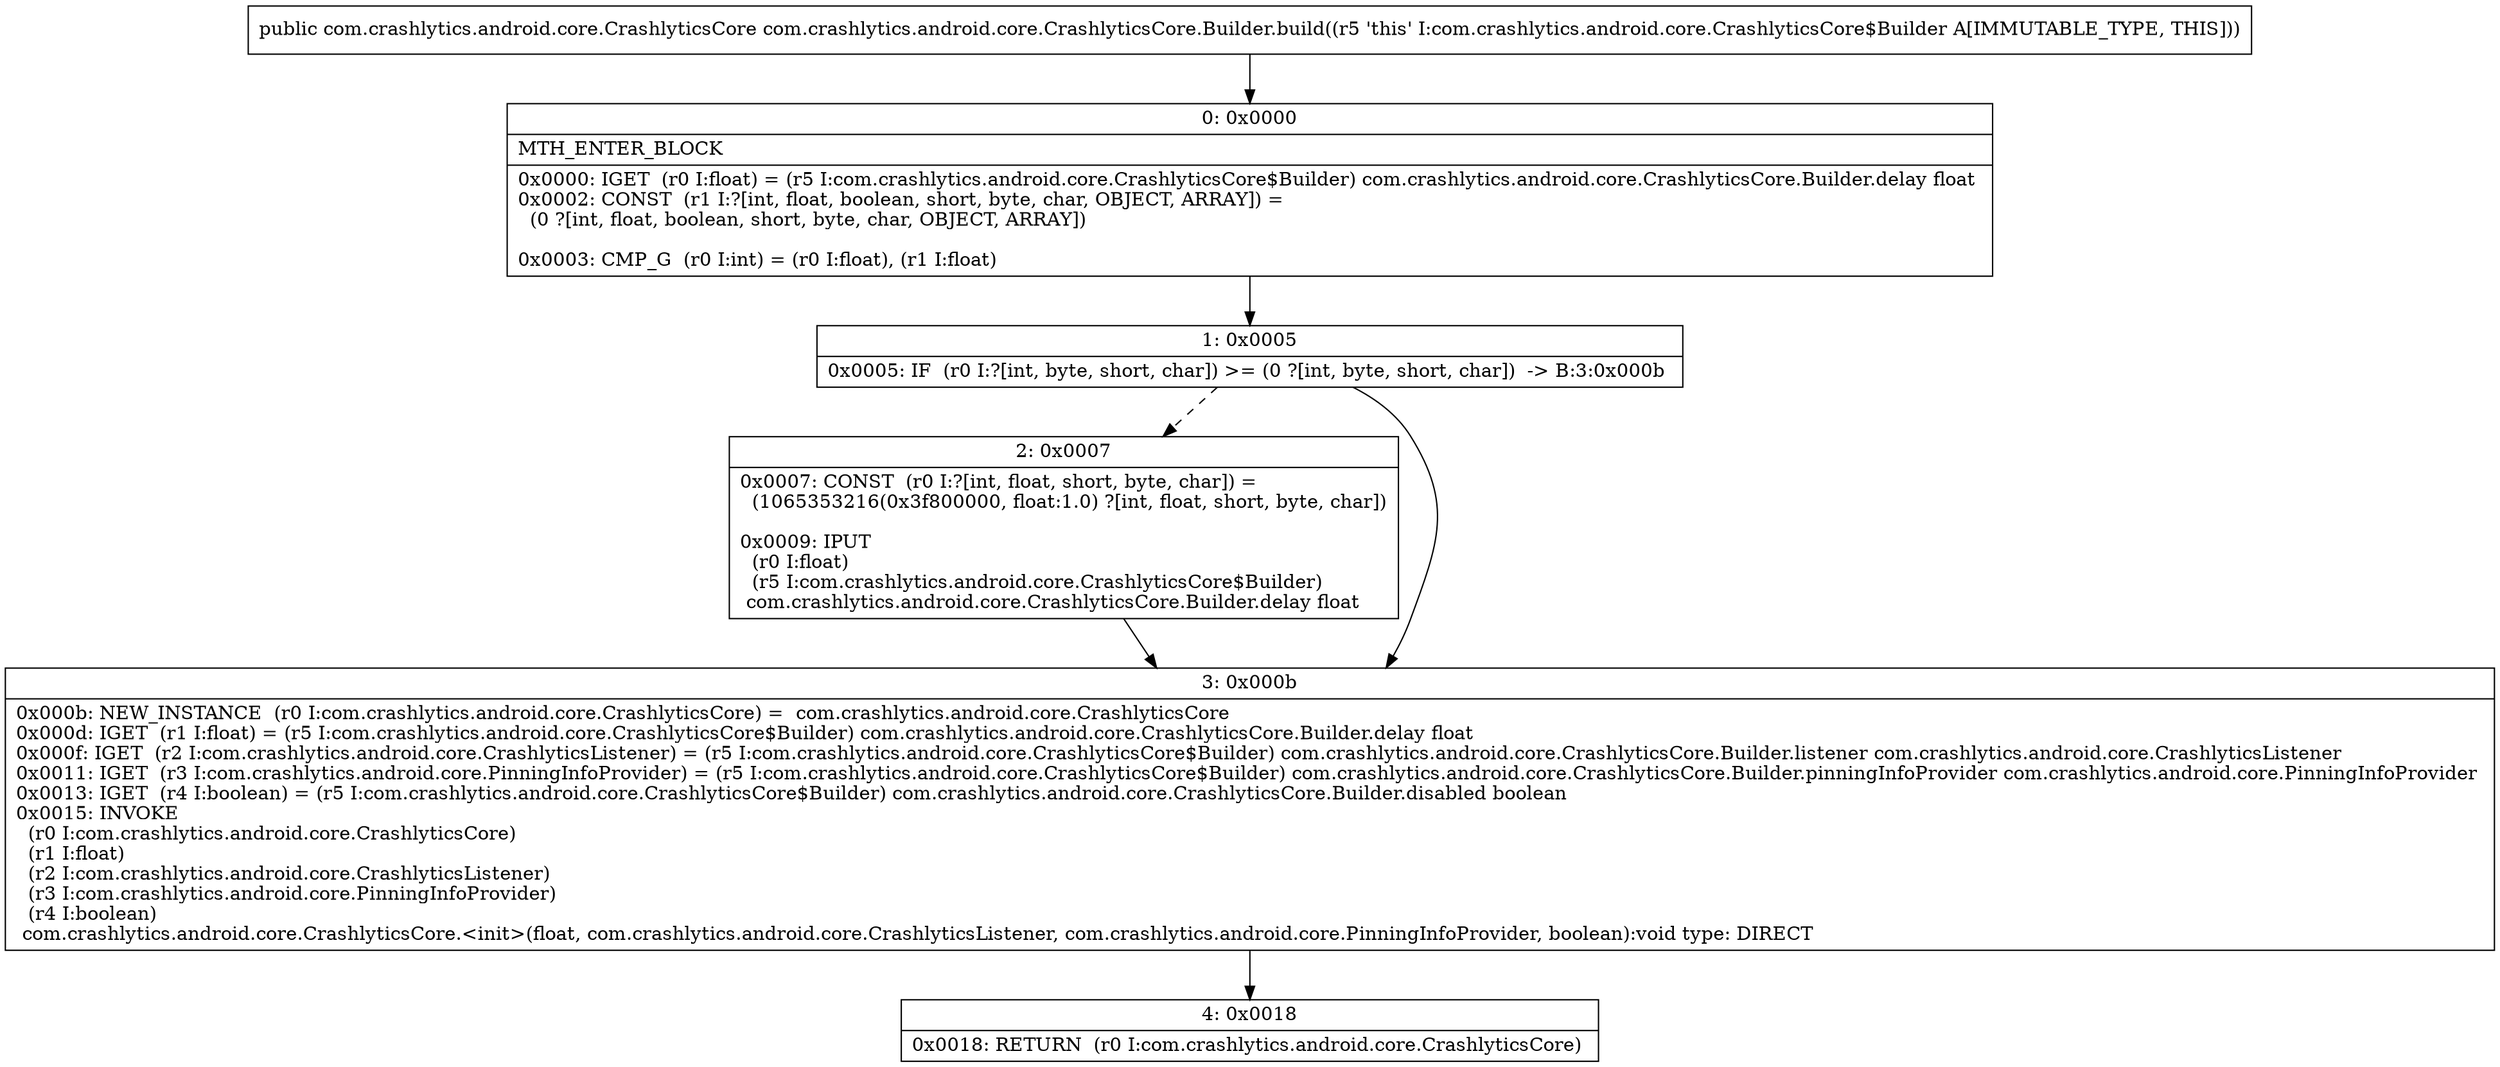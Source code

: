digraph "CFG forcom.crashlytics.android.core.CrashlyticsCore.Builder.build()Lcom\/crashlytics\/android\/core\/CrashlyticsCore;" {
Node_0 [shape=record,label="{0\:\ 0x0000|MTH_ENTER_BLOCK\l|0x0000: IGET  (r0 I:float) = (r5 I:com.crashlytics.android.core.CrashlyticsCore$Builder) com.crashlytics.android.core.CrashlyticsCore.Builder.delay float \l0x0002: CONST  (r1 I:?[int, float, boolean, short, byte, char, OBJECT, ARRAY]) = \l  (0 ?[int, float, boolean, short, byte, char, OBJECT, ARRAY])\l \l0x0003: CMP_G  (r0 I:int) = (r0 I:float), (r1 I:float) \l}"];
Node_1 [shape=record,label="{1\:\ 0x0005|0x0005: IF  (r0 I:?[int, byte, short, char]) \>= (0 ?[int, byte, short, char])  \-\> B:3:0x000b \l}"];
Node_2 [shape=record,label="{2\:\ 0x0007|0x0007: CONST  (r0 I:?[int, float, short, byte, char]) = \l  (1065353216(0x3f800000, float:1.0) ?[int, float, short, byte, char])\l \l0x0009: IPUT  \l  (r0 I:float)\l  (r5 I:com.crashlytics.android.core.CrashlyticsCore$Builder)\l com.crashlytics.android.core.CrashlyticsCore.Builder.delay float \l}"];
Node_3 [shape=record,label="{3\:\ 0x000b|0x000b: NEW_INSTANCE  (r0 I:com.crashlytics.android.core.CrashlyticsCore) =  com.crashlytics.android.core.CrashlyticsCore \l0x000d: IGET  (r1 I:float) = (r5 I:com.crashlytics.android.core.CrashlyticsCore$Builder) com.crashlytics.android.core.CrashlyticsCore.Builder.delay float \l0x000f: IGET  (r2 I:com.crashlytics.android.core.CrashlyticsListener) = (r5 I:com.crashlytics.android.core.CrashlyticsCore$Builder) com.crashlytics.android.core.CrashlyticsCore.Builder.listener com.crashlytics.android.core.CrashlyticsListener \l0x0011: IGET  (r3 I:com.crashlytics.android.core.PinningInfoProvider) = (r5 I:com.crashlytics.android.core.CrashlyticsCore$Builder) com.crashlytics.android.core.CrashlyticsCore.Builder.pinningInfoProvider com.crashlytics.android.core.PinningInfoProvider \l0x0013: IGET  (r4 I:boolean) = (r5 I:com.crashlytics.android.core.CrashlyticsCore$Builder) com.crashlytics.android.core.CrashlyticsCore.Builder.disabled boolean \l0x0015: INVOKE  \l  (r0 I:com.crashlytics.android.core.CrashlyticsCore)\l  (r1 I:float)\l  (r2 I:com.crashlytics.android.core.CrashlyticsListener)\l  (r3 I:com.crashlytics.android.core.PinningInfoProvider)\l  (r4 I:boolean)\l com.crashlytics.android.core.CrashlyticsCore.\<init\>(float, com.crashlytics.android.core.CrashlyticsListener, com.crashlytics.android.core.PinningInfoProvider, boolean):void type: DIRECT \l}"];
Node_4 [shape=record,label="{4\:\ 0x0018|0x0018: RETURN  (r0 I:com.crashlytics.android.core.CrashlyticsCore) \l}"];
MethodNode[shape=record,label="{public com.crashlytics.android.core.CrashlyticsCore com.crashlytics.android.core.CrashlyticsCore.Builder.build((r5 'this' I:com.crashlytics.android.core.CrashlyticsCore$Builder A[IMMUTABLE_TYPE, THIS])) }"];
MethodNode -> Node_0;
Node_0 -> Node_1;
Node_1 -> Node_2[style=dashed];
Node_1 -> Node_3;
Node_2 -> Node_3;
Node_3 -> Node_4;
}

